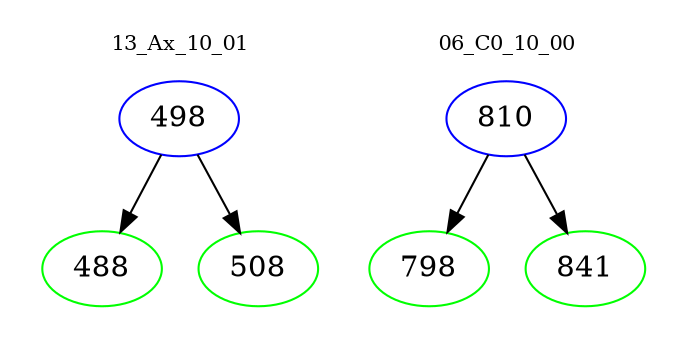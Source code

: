 digraph{
subgraph cluster_0 {
color = white
label = "13_Ax_10_01";
fontsize=10;
T0_498 [label="498", color="blue"]
T0_498 -> T0_488 [color="black"]
T0_488 [label="488", color="green"]
T0_498 -> T0_508 [color="black"]
T0_508 [label="508", color="green"]
}
subgraph cluster_1 {
color = white
label = "06_C0_10_00";
fontsize=10;
T1_810 [label="810", color="blue"]
T1_810 -> T1_798 [color="black"]
T1_798 [label="798", color="green"]
T1_810 -> T1_841 [color="black"]
T1_841 [label="841", color="green"]
}
}
